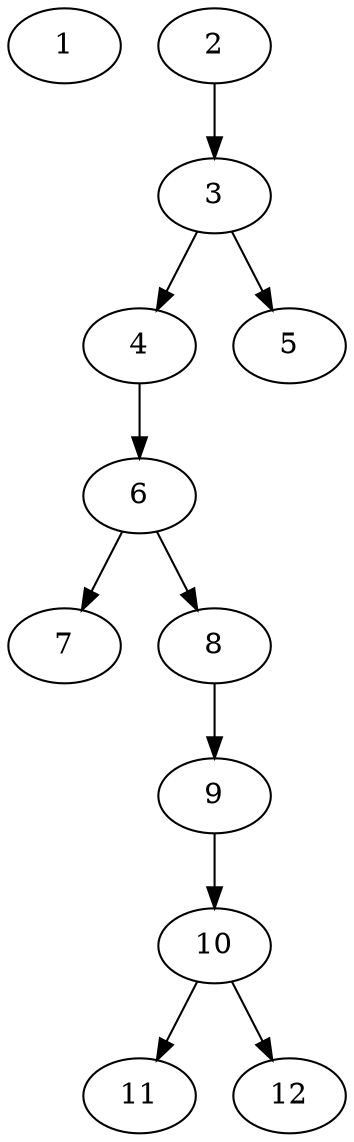 // DAG (tier=1-easy, mode=compute, n=12, ccr=0.285, fat=0.420, density=0.297, regular=0.754, jump=0.024, mindata=262144, maxdata=2097152)
// DAG automatically generated by daggen at Sun Aug 24 16:33:32 2025
// /home/ermia/Project/Environments/daggen/bin/daggen --dot --ccr 0.285 --fat 0.420 --regular 0.754 --density 0.297 --jump 0.024 --mindata 262144 --maxdata 2097152 -n 12 
digraph G {
  1 [size="98908791010994", alpha="0.17", expect_size="49454395505497"]
  2 [size="11691335671561370", alpha="0.10", expect_size="5845667835780685"]
  2 -> 3 [size ="5476620173312"]
  3 [size="14720005461849934", alpha="0.01", expect_size="7360002730924967"]
  3 -> 4 [size ="6540505382912"]
  3 -> 5 [size ="6540505382912"]
  4 [size="45543102622557192", alpha="0.03", expect_size="22771551311278596"]
  4 -> 6 [size ="27542685745152"]
  5 [size="30464874119168000", alpha="0.14", expect_size="15232437059584000"]
  6 [size="39161792549233936", alpha="0.17", expect_size="19580896274616968"]
  6 -> 7 [size ="29617163337728"]
  6 -> 8 [size ="29617163337728"]
  7 [size="3906329526589718528", alpha="0.13", expect_size="1953164763294859264"]
  8 [size="48709838347014384", alpha="0.05", expect_size="24354919173507192"]
  8 -> 9 [size ="31506303025152"]
  9 [size="595544082902973", alpha="0.19", expect_size="297772041451486"]
  9 -> 10 [size ="17346332721152"]
  10 [size="235979465021074", alpha="0.13", expect_size="117989732510537"]
  10 -> 11 [size ="5208855805952"]
  10 -> 12 [size ="5208855805952"]
  11 [size="1954550346588094464", alpha="0.08", expect_size="977275173294047232"]
  12 [size="59397081955357072", alpha="0.19", expect_size="29698540977678536"]
}